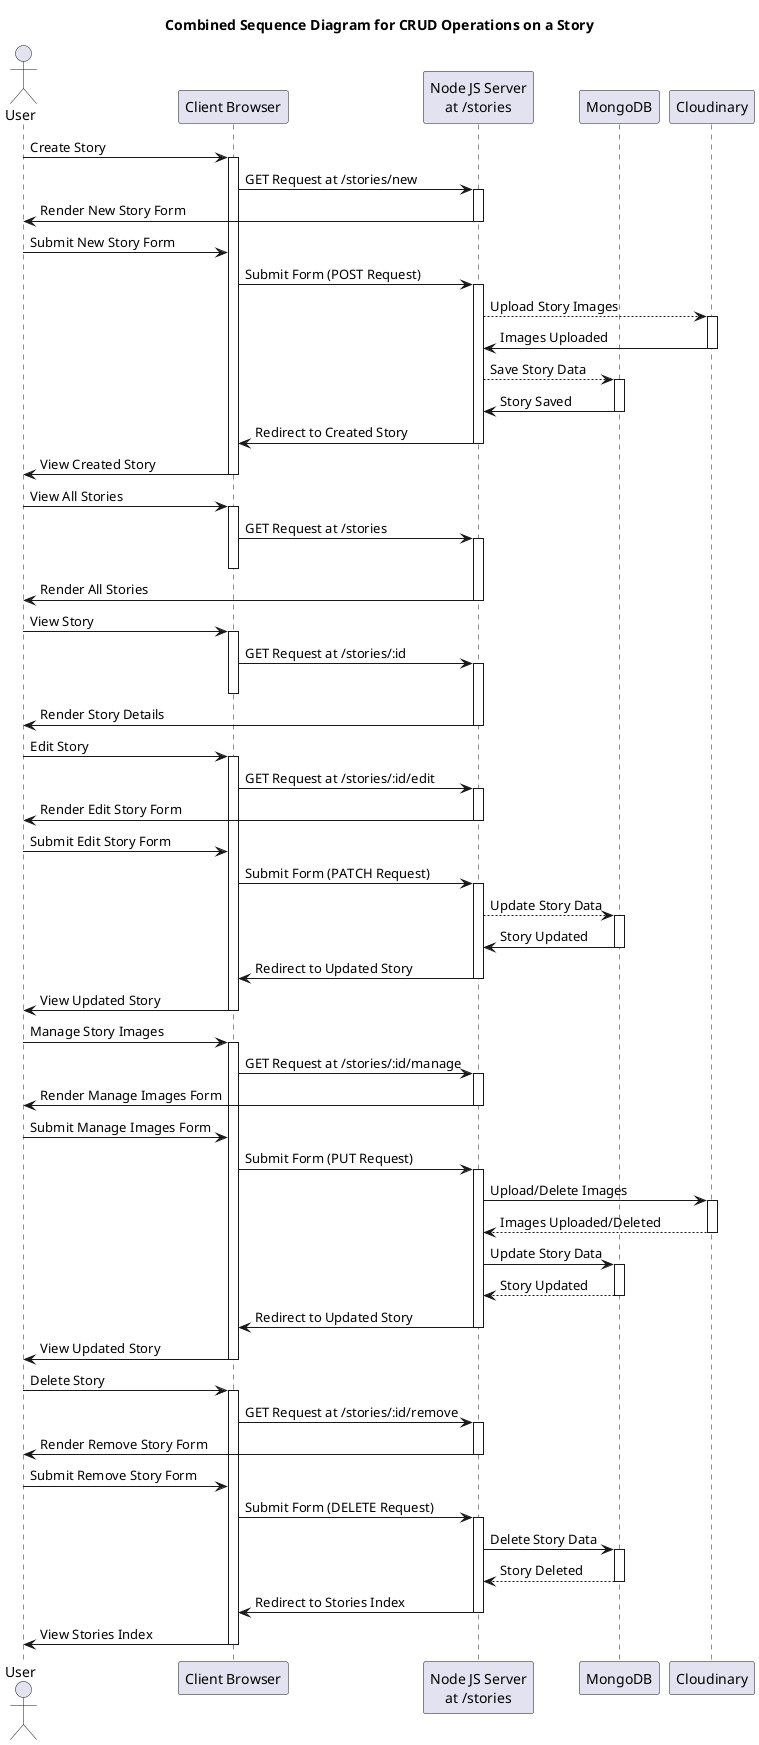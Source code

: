 @startuml CRUD Operations for a Story
title Combined Sequence Diagram for CRUD Operations on a Story

actor User as U
participant "Client Browser" as CB
participant "Node JS Server\nat /stories" as NS
participant "MongoDB" as DB
participant "Cloudinary" as CDN

U -> CB: Create Story
activate CB
CB -> NS: GET Request at /stories/new
activate NS
NS -> U: Render New Story Form
deactivate NS
U -> CB: Submit New Story Form
CB -> NS: Submit Form (POST Request)
activate NS
NS --> CDN: Upload Story Images
activate CDN
CDN -> NS: Images Uploaded
deactivate CDN
NS --> DB: Save Story Data
activate DB
DB -> NS: Story Saved
deactivate DB
NS -> CB: Redirect to Created Story
deactivate NS
CB -> U: View Created Story
deactivate CB

U -> CB: View All Stories 
activate CB
CB -> NS: GET Request at /stories
activate NS
deactivate CB
NS -> U: Render All Stories
deactivate NS

U -> CB: View Story 
activate CB
CB -> NS: GET Request at /stories/:id
activate NS
deactivate CB
NS -> U: Render Story Details
deactivate NS

U -> CB: Edit Story 
activate CB
CB -> NS: GET Request at /stories/:id/edit
activate NS
NS -> U: Render Edit Story Form
deactivate NS
U -> CB: Submit Edit Story Form
CB -> NS: Submit Form (PATCH Request)
activate NS
NS --> DB: Update Story Data
activate DB
DB -> NS: Story Updated
deactivate DB
NS -> CB: Redirect to Updated Story
deactivate NS
CB -> U: View Updated Story
deactivate CB

U -> CB: Manage Story Images
activate CB
CB -> NS: GET Request at /stories/:id/manage
activate NS
NS -> U: Render Manage Images Form
deactivate NS
U -> CB: Submit Manage Images Form
CB -> NS: Submit Form (PUT Request)
activate NS
NS -> CDN: Upload/Delete Images
activate CDN
CDN --> NS: Images Uploaded/Deleted
deactivate CDN
NS -> DB: Update Story Data
activate DB
DB --> NS: Story Updated
deactivate DB
NS -> CB: Redirect to Updated Story
deactivate NS
CB -> U: View Updated Story
deactivate CB

U -> CB: Delete Story
activate CB
CB -> NS: GET Request at /stories/:id/remove
activate NS
NS -> U: Render Remove Story Form
deactivate NS
U -> CB: Submit Remove Story Form
CB -> NS: Submit Form (DELETE Request)
activate NS
NS -> DB: Delete Story Data
activate DB
DB --> NS: Story Deleted
deactivate DB
NS -> CB: Redirect to Stories Index
deactivate NS
CB -> U: View Stories Index
deactivate CB
@enduml